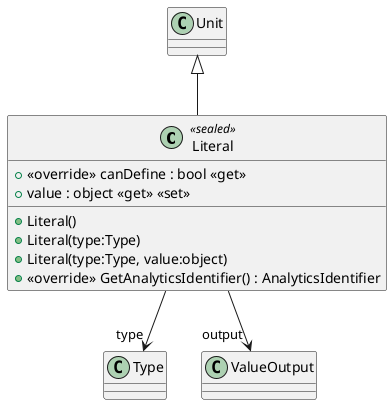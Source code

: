 @startuml
class Literal <<sealed>> {
    + Literal()
    + Literal(type:Type)
    + Literal(type:Type, value:object)
    + <<override>> canDefine : bool <<get>>
    + value : object <<get>> <<set>>
    + <<override>> GetAnalyticsIdentifier() : AnalyticsIdentifier
}
Unit <|-- Literal
Literal --> "type" Type
Literal --> "output" ValueOutput
@enduml
